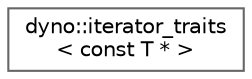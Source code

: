 digraph "Graphical Class Hierarchy"
{
 // LATEX_PDF_SIZE
  bgcolor="transparent";
  edge [fontname=Helvetica,fontsize=10,labelfontname=Helvetica,labelfontsize=10];
  node [fontname=Helvetica,fontsize=10,shape=box,height=0.2,width=0.4];
  rankdir="LR";
  Node0 [id="Node000000",label="dyno::iterator_traits\l\< const T * \>",height=0.2,width=0.4,color="grey40", fillcolor="white", style="filled",URL="$structdyno_1_1iterator__traits_3_01const_01_t_01_5_01_4.html",tooltip=" "];
}
